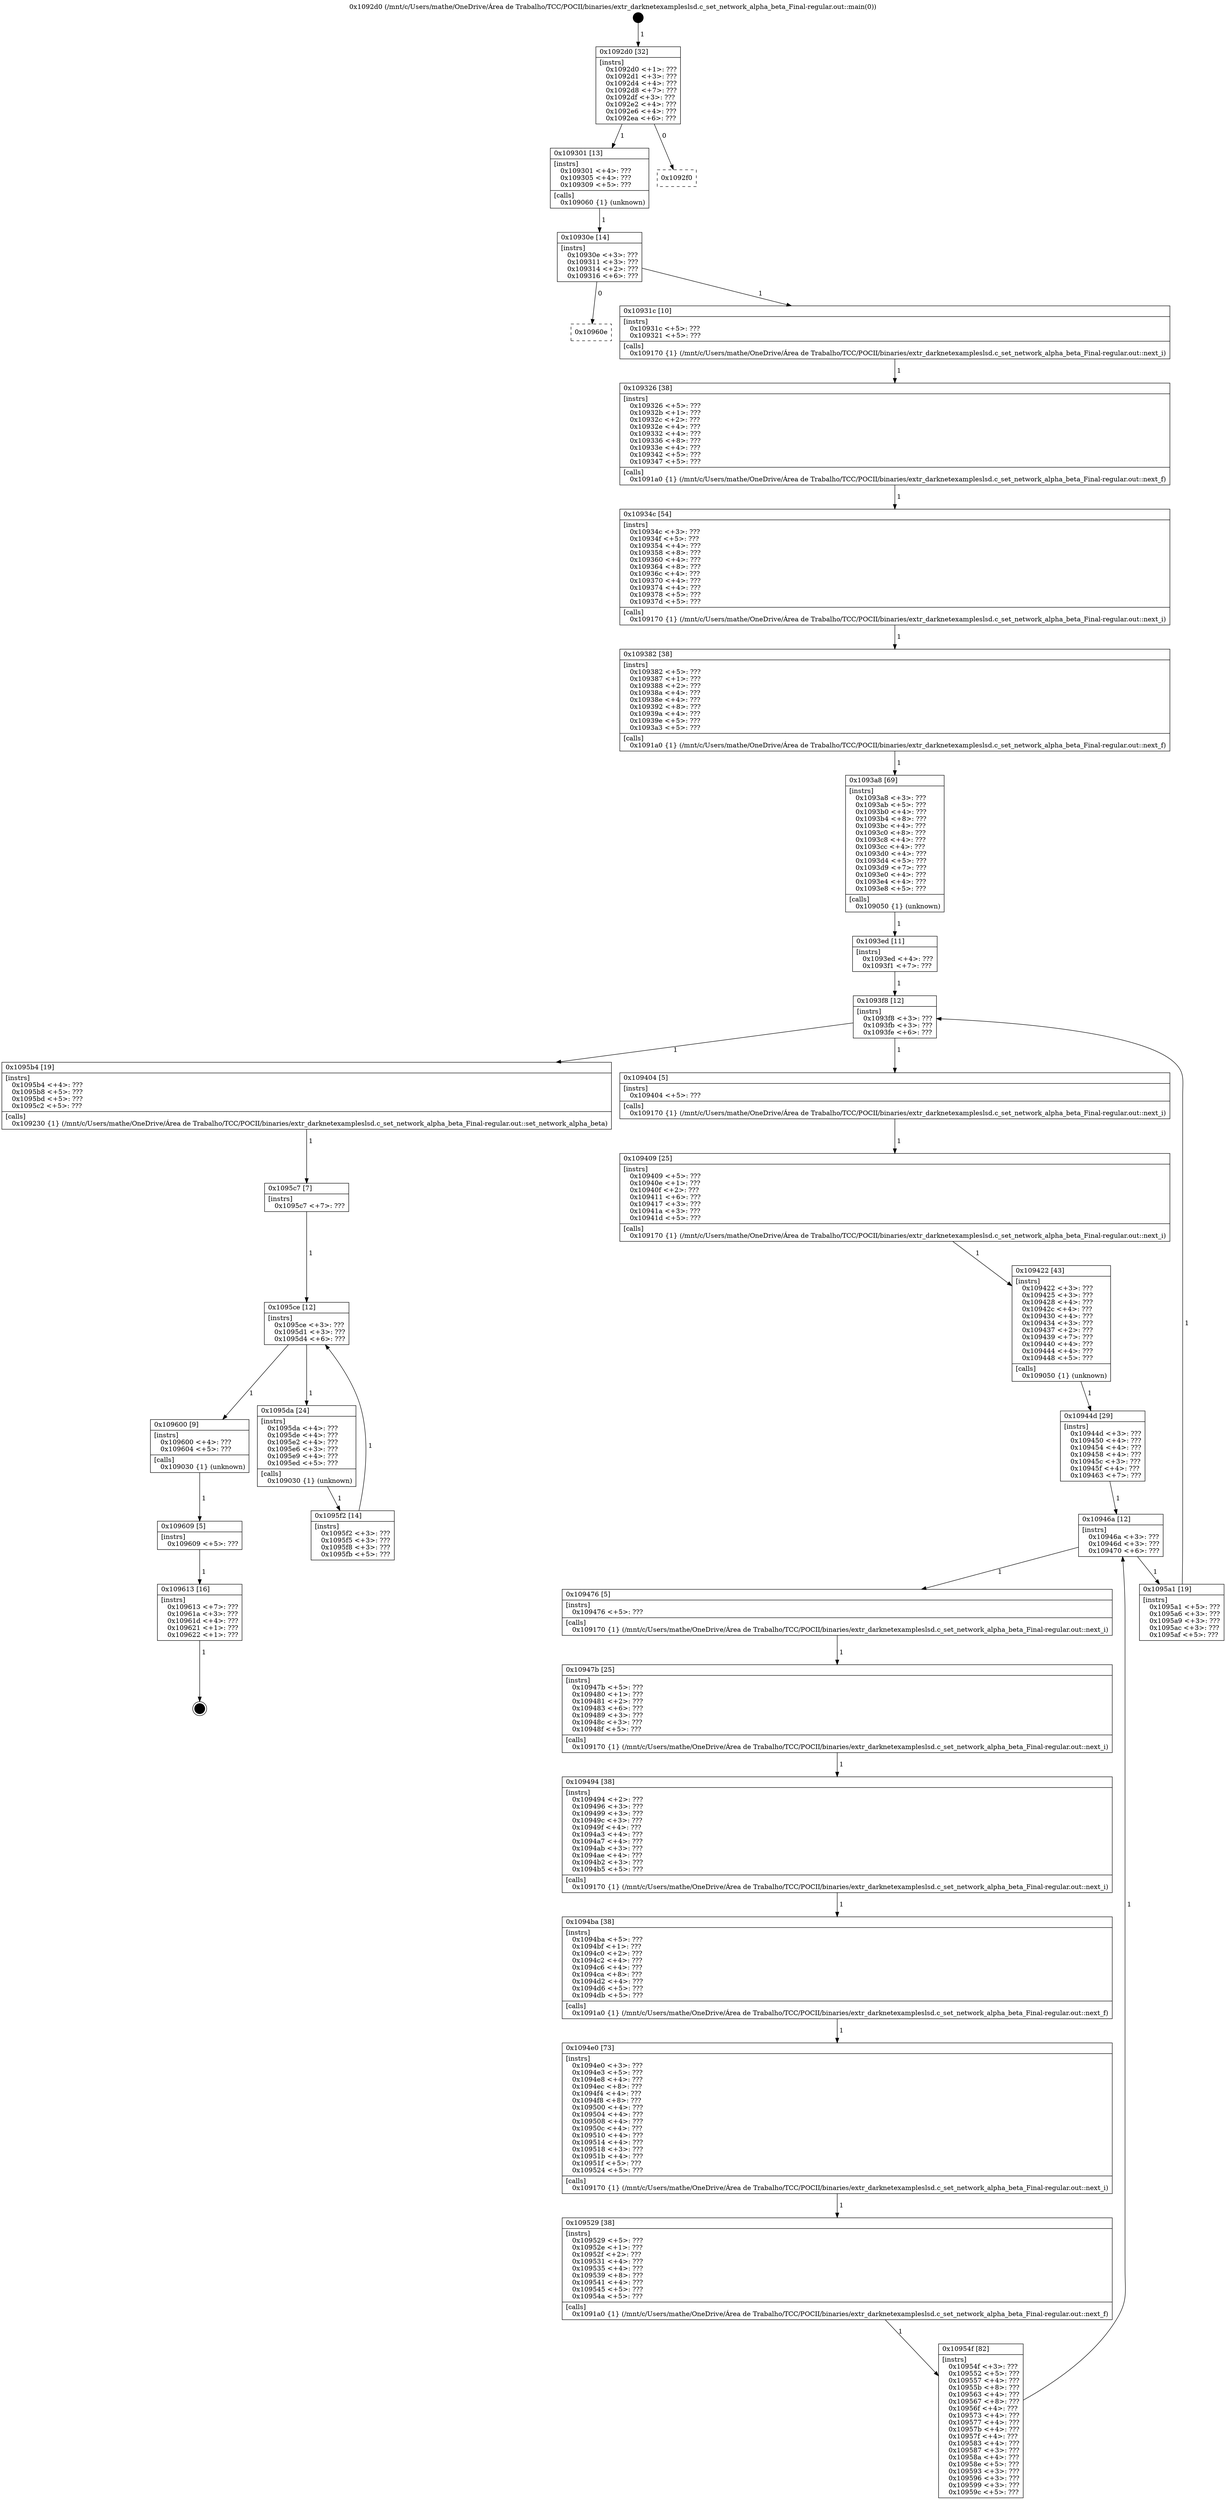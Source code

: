 digraph "0x1092d0" {
  label = "0x1092d0 (/mnt/c/Users/mathe/OneDrive/Área de Trabalho/TCC/POCII/binaries/extr_darknetexampleslsd.c_set_network_alpha_beta_Final-regular.out::main(0))"
  labelloc = "t"
  node[shape=record]

  Entry [label="",width=0.3,height=0.3,shape=circle,fillcolor=black,style=filled]
  "0x1092d0" [label="{
     0x1092d0 [32]\l
     | [instrs]\l
     &nbsp;&nbsp;0x1092d0 \<+1\>: ???\l
     &nbsp;&nbsp;0x1092d1 \<+3\>: ???\l
     &nbsp;&nbsp;0x1092d4 \<+4\>: ???\l
     &nbsp;&nbsp;0x1092d8 \<+7\>: ???\l
     &nbsp;&nbsp;0x1092df \<+3\>: ???\l
     &nbsp;&nbsp;0x1092e2 \<+4\>: ???\l
     &nbsp;&nbsp;0x1092e6 \<+4\>: ???\l
     &nbsp;&nbsp;0x1092ea \<+6\>: ???\l
  }"]
  "0x109301" [label="{
     0x109301 [13]\l
     | [instrs]\l
     &nbsp;&nbsp;0x109301 \<+4\>: ???\l
     &nbsp;&nbsp;0x109305 \<+4\>: ???\l
     &nbsp;&nbsp;0x109309 \<+5\>: ???\l
     | [calls]\l
     &nbsp;&nbsp;0x109060 \{1\} (unknown)\l
  }"]
  "0x1092f0" [label="{
     0x1092f0\l
  }", style=dashed]
  "0x10930e" [label="{
     0x10930e [14]\l
     | [instrs]\l
     &nbsp;&nbsp;0x10930e \<+3\>: ???\l
     &nbsp;&nbsp;0x109311 \<+3\>: ???\l
     &nbsp;&nbsp;0x109314 \<+2\>: ???\l
     &nbsp;&nbsp;0x109316 \<+6\>: ???\l
  }"]
  "0x10960e" [label="{
     0x10960e\l
  }", style=dashed]
  "0x10931c" [label="{
     0x10931c [10]\l
     | [instrs]\l
     &nbsp;&nbsp;0x10931c \<+5\>: ???\l
     &nbsp;&nbsp;0x109321 \<+5\>: ???\l
     | [calls]\l
     &nbsp;&nbsp;0x109170 \{1\} (/mnt/c/Users/mathe/OneDrive/Área de Trabalho/TCC/POCII/binaries/extr_darknetexampleslsd.c_set_network_alpha_beta_Final-regular.out::next_i)\l
  }"]
  Exit [label="",width=0.3,height=0.3,shape=circle,fillcolor=black,style=filled,peripheries=2]
  "0x109326" [label="{
     0x109326 [38]\l
     | [instrs]\l
     &nbsp;&nbsp;0x109326 \<+5\>: ???\l
     &nbsp;&nbsp;0x10932b \<+1\>: ???\l
     &nbsp;&nbsp;0x10932c \<+2\>: ???\l
     &nbsp;&nbsp;0x10932e \<+4\>: ???\l
     &nbsp;&nbsp;0x109332 \<+4\>: ???\l
     &nbsp;&nbsp;0x109336 \<+8\>: ???\l
     &nbsp;&nbsp;0x10933e \<+4\>: ???\l
     &nbsp;&nbsp;0x109342 \<+5\>: ???\l
     &nbsp;&nbsp;0x109347 \<+5\>: ???\l
     | [calls]\l
     &nbsp;&nbsp;0x1091a0 \{1\} (/mnt/c/Users/mathe/OneDrive/Área de Trabalho/TCC/POCII/binaries/extr_darknetexampleslsd.c_set_network_alpha_beta_Final-regular.out::next_f)\l
  }"]
  "0x10934c" [label="{
     0x10934c [54]\l
     | [instrs]\l
     &nbsp;&nbsp;0x10934c \<+3\>: ???\l
     &nbsp;&nbsp;0x10934f \<+5\>: ???\l
     &nbsp;&nbsp;0x109354 \<+4\>: ???\l
     &nbsp;&nbsp;0x109358 \<+8\>: ???\l
     &nbsp;&nbsp;0x109360 \<+4\>: ???\l
     &nbsp;&nbsp;0x109364 \<+8\>: ???\l
     &nbsp;&nbsp;0x10936c \<+4\>: ???\l
     &nbsp;&nbsp;0x109370 \<+4\>: ???\l
     &nbsp;&nbsp;0x109374 \<+4\>: ???\l
     &nbsp;&nbsp;0x109378 \<+5\>: ???\l
     &nbsp;&nbsp;0x10937d \<+5\>: ???\l
     | [calls]\l
     &nbsp;&nbsp;0x109170 \{1\} (/mnt/c/Users/mathe/OneDrive/Área de Trabalho/TCC/POCII/binaries/extr_darknetexampleslsd.c_set_network_alpha_beta_Final-regular.out::next_i)\l
  }"]
  "0x109382" [label="{
     0x109382 [38]\l
     | [instrs]\l
     &nbsp;&nbsp;0x109382 \<+5\>: ???\l
     &nbsp;&nbsp;0x109387 \<+1\>: ???\l
     &nbsp;&nbsp;0x109388 \<+2\>: ???\l
     &nbsp;&nbsp;0x10938a \<+4\>: ???\l
     &nbsp;&nbsp;0x10938e \<+4\>: ???\l
     &nbsp;&nbsp;0x109392 \<+8\>: ???\l
     &nbsp;&nbsp;0x10939a \<+4\>: ???\l
     &nbsp;&nbsp;0x10939e \<+5\>: ???\l
     &nbsp;&nbsp;0x1093a3 \<+5\>: ???\l
     | [calls]\l
     &nbsp;&nbsp;0x1091a0 \{1\} (/mnt/c/Users/mathe/OneDrive/Área de Trabalho/TCC/POCII/binaries/extr_darknetexampleslsd.c_set_network_alpha_beta_Final-regular.out::next_f)\l
  }"]
  "0x1093a8" [label="{
     0x1093a8 [69]\l
     | [instrs]\l
     &nbsp;&nbsp;0x1093a8 \<+3\>: ???\l
     &nbsp;&nbsp;0x1093ab \<+5\>: ???\l
     &nbsp;&nbsp;0x1093b0 \<+4\>: ???\l
     &nbsp;&nbsp;0x1093b4 \<+8\>: ???\l
     &nbsp;&nbsp;0x1093bc \<+4\>: ???\l
     &nbsp;&nbsp;0x1093c0 \<+8\>: ???\l
     &nbsp;&nbsp;0x1093c8 \<+4\>: ???\l
     &nbsp;&nbsp;0x1093cc \<+4\>: ???\l
     &nbsp;&nbsp;0x1093d0 \<+4\>: ???\l
     &nbsp;&nbsp;0x1093d4 \<+5\>: ???\l
     &nbsp;&nbsp;0x1093d9 \<+7\>: ???\l
     &nbsp;&nbsp;0x1093e0 \<+4\>: ???\l
     &nbsp;&nbsp;0x1093e4 \<+4\>: ???\l
     &nbsp;&nbsp;0x1093e8 \<+5\>: ???\l
     | [calls]\l
     &nbsp;&nbsp;0x109050 \{1\} (unknown)\l
  }"]
  "0x1093f8" [label="{
     0x1093f8 [12]\l
     | [instrs]\l
     &nbsp;&nbsp;0x1093f8 \<+3\>: ???\l
     &nbsp;&nbsp;0x1093fb \<+3\>: ???\l
     &nbsp;&nbsp;0x1093fe \<+6\>: ???\l
  }"]
  "0x1095b4" [label="{
     0x1095b4 [19]\l
     | [instrs]\l
     &nbsp;&nbsp;0x1095b4 \<+4\>: ???\l
     &nbsp;&nbsp;0x1095b8 \<+5\>: ???\l
     &nbsp;&nbsp;0x1095bd \<+5\>: ???\l
     &nbsp;&nbsp;0x1095c2 \<+5\>: ???\l
     | [calls]\l
     &nbsp;&nbsp;0x109230 \{1\} (/mnt/c/Users/mathe/OneDrive/Área de Trabalho/TCC/POCII/binaries/extr_darknetexampleslsd.c_set_network_alpha_beta_Final-regular.out::set_network_alpha_beta)\l
  }"]
  "0x109404" [label="{
     0x109404 [5]\l
     | [instrs]\l
     &nbsp;&nbsp;0x109404 \<+5\>: ???\l
     | [calls]\l
     &nbsp;&nbsp;0x109170 \{1\} (/mnt/c/Users/mathe/OneDrive/Área de Trabalho/TCC/POCII/binaries/extr_darknetexampleslsd.c_set_network_alpha_beta_Final-regular.out::next_i)\l
  }"]
  "0x109409" [label="{
     0x109409 [25]\l
     | [instrs]\l
     &nbsp;&nbsp;0x109409 \<+5\>: ???\l
     &nbsp;&nbsp;0x10940e \<+1\>: ???\l
     &nbsp;&nbsp;0x10940f \<+2\>: ???\l
     &nbsp;&nbsp;0x109411 \<+6\>: ???\l
     &nbsp;&nbsp;0x109417 \<+3\>: ???\l
     &nbsp;&nbsp;0x10941a \<+3\>: ???\l
     &nbsp;&nbsp;0x10941d \<+5\>: ???\l
     | [calls]\l
     &nbsp;&nbsp;0x109170 \{1\} (/mnt/c/Users/mathe/OneDrive/Área de Trabalho/TCC/POCII/binaries/extr_darknetexampleslsd.c_set_network_alpha_beta_Final-regular.out::next_i)\l
  }"]
  "0x109422" [label="{
     0x109422 [43]\l
     | [instrs]\l
     &nbsp;&nbsp;0x109422 \<+3\>: ???\l
     &nbsp;&nbsp;0x109425 \<+3\>: ???\l
     &nbsp;&nbsp;0x109428 \<+4\>: ???\l
     &nbsp;&nbsp;0x10942c \<+4\>: ???\l
     &nbsp;&nbsp;0x109430 \<+4\>: ???\l
     &nbsp;&nbsp;0x109434 \<+3\>: ???\l
     &nbsp;&nbsp;0x109437 \<+2\>: ???\l
     &nbsp;&nbsp;0x109439 \<+7\>: ???\l
     &nbsp;&nbsp;0x109440 \<+4\>: ???\l
     &nbsp;&nbsp;0x109444 \<+4\>: ???\l
     &nbsp;&nbsp;0x109448 \<+5\>: ???\l
     | [calls]\l
     &nbsp;&nbsp;0x109050 \{1\} (unknown)\l
  }"]
  "0x10946a" [label="{
     0x10946a [12]\l
     | [instrs]\l
     &nbsp;&nbsp;0x10946a \<+3\>: ???\l
     &nbsp;&nbsp;0x10946d \<+3\>: ???\l
     &nbsp;&nbsp;0x109470 \<+6\>: ???\l
  }"]
  "0x1095a1" [label="{
     0x1095a1 [19]\l
     | [instrs]\l
     &nbsp;&nbsp;0x1095a1 \<+5\>: ???\l
     &nbsp;&nbsp;0x1095a6 \<+3\>: ???\l
     &nbsp;&nbsp;0x1095a9 \<+3\>: ???\l
     &nbsp;&nbsp;0x1095ac \<+3\>: ???\l
     &nbsp;&nbsp;0x1095af \<+5\>: ???\l
  }"]
  "0x109476" [label="{
     0x109476 [5]\l
     | [instrs]\l
     &nbsp;&nbsp;0x109476 \<+5\>: ???\l
     | [calls]\l
     &nbsp;&nbsp;0x109170 \{1\} (/mnt/c/Users/mathe/OneDrive/Área de Trabalho/TCC/POCII/binaries/extr_darknetexampleslsd.c_set_network_alpha_beta_Final-regular.out::next_i)\l
  }"]
  "0x10947b" [label="{
     0x10947b [25]\l
     | [instrs]\l
     &nbsp;&nbsp;0x10947b \<+5\>: ???\l
     &nbsp;&nbsp;0x109480 \<+1\>: ???\l
     &nbsp;&nbsp;0x109481 \<+2\>: ???\l
     &nbsp;&nbsp;0x109483 \<+6\>: ???\l
     &nbsp;&nbsp;0x109489 \<+3\>: ???\l
     &nbsp;&nbsp;0x10948c \<+3\>: ???\l
     &nbsp;&nbsp;0x10948f \<+5\>: ???\l
     | [calls]\l
     &nbsp;&nbsp;0x109170 \{1\} (/mnt/c/Users/mathe/OneDrive/Área de Trabalho/TCC/POCII/binaries/extr_darknetexampleslsd.c_set_network_alpha_beta_Final-regular.out::next_i)\l
  }"]
  "0x109494" [label="{
     0x109494 [38]\l
     | [instrs]\l
     &nbsp;&nbsp;0x109494 \<+2\>: ???\l
     &nbsp;&nbsp;0x109496 \<+3\>: ???\l
     &nbsp;&nbsp;0x109499 \<+3\>: ???\l
     &nbsp;&nbsp;0x10949c \<+3\>: ???\l
     &nbsp;&nbsp;0x10949f \<+4\>: ???\l
     &nbsp;&nbsp;0x1094a3 \<+4\>: ???\l
     &nbsp;&nbsp;0x1094a7 \<+4\>: ???\l
     &nbsp;&nbsp;0x1094ab \<+3\>: ???\l
     &nbsp;&nbsp;0x1094ae \<+4\>: ???\l
     &nbsp;&nbsp;0x1094b2 \<+3\>: ???\l
     &nbsp;&nbsp;0x1094b5 \<+5\>: ???\l
     | [calls]\l
     &nbsp;&nbsp;0x109170 \{1\} (/mnt/c/Users/mathe/OneDrive/Área de Trabalho/TCC/POCII/binaries/extr_darknetexampleslsd.c_set_network_alpha_beta_Final-regular.out::next_i)\l
  }"]
  "0x1094ba" [label="{
     0x1094ba [38]\l
     | [instrs]\l
     &nbsp;&nbsp;0x1094ba \<+5\>: ???\l
     &nbsp;&nbsp;0x1094bf \<+1\>: ???\l
     &nbsp;&nbsp;0x1094c0 \<+2\>: ???\l
     &nbsp;&nbsp;0x1094c2 \<+4\>: ???\l
     &nbsp;&nbsp;0x1094c6 \<+4\>: ???\l
     &nbsp;&nbsp;0x1094ca \<+8\>: ???\l
     &nbsp;&nbsp;0x1094d2 \<+4\>: ???\l
     &nbsp;&nbsp;0x1094d6 \<+5\>: ???\l
     &nbsp;&nbsp;0x1094db \<+5\>: ???\l
     | [calls]\l
     &nbsp;&nbsp;0x1091a0 \{1\} (/mnt/c/Users/mathe/OneDrive/Área de Trabalho/TCC/POCII/binaries/extr_darknetexampleslsd.c_set_network_alpha_beta_Final-regular.out::next_f)\l
  }"]
  "0x1094e0" [label="{
     0x1094e0 [73]\l
     | [instrs]\l
     &nbsp;&nbsp;0x1094e0 \<+3\>: ???\l
     &nbsp;&nbsp;0x1094e3 \<+5\>: ???\l
     &nbsp;&nbsp;0x1094e8 \<+4\>: ???\l
     &nbsp;&nbsp;0x1094ec \<+8\>: ???\l
     &nbsp;&nbsp;0x1094f4 \<+4\>: ???\l
     &nbsp;&nbsp;0x1094f8 \<+8\>: ???\l
     &nbsp;&nbsp;0x109500 \<+4\>: ???\l
     &nbsp;&nbsp;0x109504 \<+4\>: ???\l
     &nbsp;&nbsp;0x109508 \<+4\>: ???\l
     &nbsp;&nbsp;0x10950c \<+4\>: ???\l
     &nbsp;&nbsp;0x109510 \<+4\>: ???\l
     &nbsp;&nbsp;0x109514 \<+4\>: ???\l
     &nbsp;&nbsp;0x109518 \<+3\>: ???\l
     &nbsp;&nbsp;0x10951b \<+4\>: ???\l
     &nbsp;&nbsp;0x10951f \<+5\>: ???\l
     &nbsp;&nbsp;0x109524 \<+5\>: ???\l
     | [calls]\l
     &nbsp;&nbsp;0x109170 \{1\} (/mnt/c/Users/mathe/OneDrive/Área de Trabalho/TCC/POCII/binaries/extr_darknetexampleslsd.c_set_network_alpha_beta_Final-regular.out::next_i)\l
  }"]
  "0x109529" [label="{
     0x109529 [38]\l
     | [instrs]\l
     &nbsp;&nbsp;0x109529 \<+5\>: ???\l
     &nbsp;&nbsp;0x10952e \<+1\>: ???\l
     &nbsp;&nbsp;0x10952f \<+2\>: ???\l
     &nbsp;&nbsp;0x109531 \<+4\>: ???\l
     &nbsp;&nbsp;0x109535 \<+4\>: ???\l
     &nbsp;&nbsp;0x109539 \<+8\>: ???\l
     &nbsp;&nbsp;0x109541 \<+4\>: ???\l
     &nbsp;&nbsp;0x109545 \<+5\>: ???\l
     &nbsp;&nbsp;0x10954a \<+5\>: ???\l
     | [calls]\l
     &nbsp;&nbsp;0x1091a0 \{1\} (/mnt/c/Users/mathe/OneDrive/Área de Trabalho/TCC/POCII/binaries/extr_darknetexampleslsd.c_set_network_alpha_beta_Final-regular.out::next_f)\l
  }"]
  "0x10954f" [label="{
     0x10954f [82]\l
     | [instrs]\l
     &nbsp;&nbsp;0x10954f \<+3\>: ???\l
     &nbsp;&nbsp;0x109552 \<+5\>: ???\l
     &nbsp;&nbsp;0x109557 \<+4\>: ???\l
     &nbsp;&nbsp;0x10955b \<+8\>: ???\l
     &nbsp;&nbsp;0x109563 \<+4\>: ???\l
     &nbsp;&nbsp;0x109567 \<+8\>: ???\l
     &nbsp;&nbsp;0x10956f \<+4\>: ???\l
     &nbsp;&nbsp;0x109573 \<+4\>: ???\l
     &nbsp;&nbsp;0x109577 \<+4\>: ???\l
     &nbsp;&nbsp;0x10957b \<+4\>: ???\l
     &nbsp;&nbsp;0x10957f \<+4\>: ???\l
     &nbsp;&nbsp;0x109583 \<+4\>: ???\l
     &nbsp;&nbsp;0x109587 \<+3\>: ???\l
     &nbsp;&nbsp;0x10958a \<+4\>: ???\l
     &nbsp;&nbsp;0x10958e \<+5\>: ???\l
     &nbsp;&nbsp;0x109593 \<+3\>: ???\l
     &nbsp;&nbsp;0x109596 \<+3\>: ???\l
     &nbsp;&nbsp;0x109599 \<+3\>: ???\l
     &nbsp;&nbsp;0x10959c \<+5\>: ???\l
  }"]
  "0x10944d" [label="{
     0x10944d [29]\l
     | [instrs]\l
     &nbsp;&nbsp;0x10944d \<+3\>: ???\l
     &nbsp;&nbsp;0x109450 \<+4\>: ???\l
     &nbsp;&nbsp;0x109454 \<+4\>: ???\l
     &nbsp;&nbsp;0x109458 \<+4\>: ???\l
     &nbsp;&nbsp;0x10945c \<+3\>: ???\l
     &nbsp;&nbsp;0x10945f \<+4\>: ???\l
     &nbsp;&nbsp;0x109463 \<+7\>: ???\l
  }"]
  "0x109613" [label="{
     0x109613 [16]\l
     | [instrs]\l
     &nbsp;&nbsp;0x109613 \<+7\>: ???\l
     &nbsp;&nbsp;0x10961a \<+3\>: ???\l
     &nbsp;&nbsp;0x10961d \<+4\>: ???\l
     &nbsp;&nbsp;0x109621 \<+1\>: ???\l
     &nbsp;&nbsp;0x109622 \<+1\>: ???\l
  }"]
  "0x1093ed" [label="{
     0x1093ed [11]\l
     | [instrs]\l
     &nbsp;&nbsp;0x1093ed \<+4\>: ???\l
     &nbsp;&nbsp;0x1093f1 \<+7\>: ???\l
  }"]
  "0x1095ce" [label="{
     0x1095ce [12]\l
     | [instrs]\l
     &nbsp;&nbsp;0x1095ce \<+3\>: ???\l
     &nbsp;&nbsp;0x1095d1 \<+3\>: ???\l
     &nbsp;&nbsp;0x1095d4 \<+6\>: ???\l
  }"]
  "0x109600" [label="{
     0x109600 [9]\l
     | [instrs]\l
     &nbsp;&nbsp;0x109600 \<+4\>: ???\l
     &nbsp;&nbsp;0x109604 \<+5\>: ???\l
     | [calls]\l
     &nbsp;&nbsp;0x109030 \{1\} (unknown)\l
  }"]
  "0x1095da" [label="{
     0x1095da [24]\l
     | [instrs]\l
     &nbsp;&nbsp;0x1095da \<+4\>: ???\l
     &nbsp;&nbsp;0x1095de \<+4\>: ???\l
     &nbsp;&nbsp;0x1095e2 \<+4\>: ???\l
     &nbsp;&nbsp;0x1095e6 \<+3\>: ???\l
     &nbsp;&nbsp;0x1095e9 \<+4\>: ???\l
     &nbsp;&nbsp;0x1095ed \<+5\>: ???\l
     | [calls]\l
     &nbsp;&nbsp;0x109030 \{1\} (unknown)\l
  }"]
  "0x1095f2" [label="{
     0x1095f2 [14]\l
     | [instrs]\l
     &nbsp;&nbsp;0x1095f2 \<+3\>: ???\l
     &nbsp;&nbsp;0x1095f5 \<+3\>: ???\l
     &nbsp;&nbsp;0x1095f8 \<+3\>: ???\l
     &nbsp;&nbsp;0x1095fb \<+5\>: ???\l
  }"]
  "0x1095c7" [label="{
     0x1095c7 [7]\l
     | [instrs]\l
     &nbsp;&nbsp;0x1095c7 \<+7\>: ???\l
  }"]
  "0x109609" [label="{
     0x109609 [5]\l
     | [instrs]\l
     &nbsp;&nbsp;0x109609 \<+5\>: ???\l
  }"]
  Entry -> "0x1092d0" [label=" 1"]
  "0x1092d0" -> "0x109301" [label=" 1"]
  "0x1092d0" -> "0x1092f0" [label=" 0"]
  "0x109301" -> "0x10930e" [label=" 1"]
  "0x10930e" -> "0x10960e" [label=" 0"]
  "0x10930e" -> "0x10931c" [label=" 1"]
  "0x109613" -> Exit [label=" 1"]
  "0x10931c" -> "0x109326" [label=" 1"]
  "0x109326" -> "0x10934c" [label=" 1"]
  "0x10934c" -> "0x109382" [label=" 1"]
  "0x109382" -> "0x1093a8" [label=" 1"]
  "0x1093a8" -> "0x1093ed" [label=" 1"]
  "0x1093f8" -> "0x1095b4" [label=" 1"]
  "0x1093f8" -> "0x109404" [label=" 1"]
  "0x109404" -> "0x109409" [label=" 1"]
  "0x109409" -> "0x109422" [label=" 1"]
  "0x109422" -> "0x10944d" [label=" 1"]
  "0x10946a" -> "0x1095a1" [label=" 1"]
  "0x10946a" -> "0x109476" [label=" 1"]
  "0x109476" -> "0x10947b" [label=" 1"]
  "0x10947b" -> "0x109494" [label=" 1"]
  "0x109494" -> "0x1094ba" [label=" 1"]
  "0x1094ba" -> "0x1094e0" [label=" 1"]
  "0x1094e0" -> "0x109529" [label=" 1"]
  "0x109529" -> "0x10954f" [label=" 1"]
  "0x10944d" -> "0x10946a" [label=" 1"]
  "0x10954f" -> "0x10946a" [label=" 1"]
  "0x109609" -> "0x109613" [label=" 1"]
  "0x1093ed" -> "0x1093f8" [label=" 1"]
  "0x1095a1" -> "0x1093f8" [label=" 1"]
  "0x1095b4" -> "0x1095c7" [label=" 1"]
  "0x1095ce" -> "0x109600" [label=" 1"]
  "0x1095ce" -> "0x1095da" [label=" 1"]
  "0x1095da" -> "0x1095f2" [label=" 1"]
  "0x1095c7" -> "0x1095ce" [label=" 1"]
  "0x1095f2" -> "0x1095ce" [label=" 1"]
  "0x109600" -> "0x109609" [label=" 1"]
}
